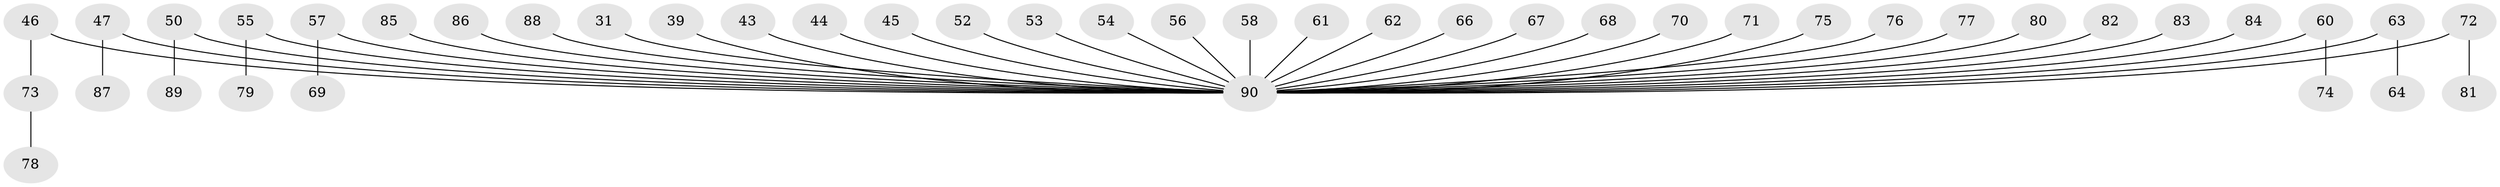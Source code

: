 // original degree distribution, {3: 0.1, 9: 0.011111111111111112, 7: 0.011111111111111112, 4: 0.1, 2: 0.2222222222222222, 6: 0.011111111111111112, 5: 0.011111111111111112, 1: 0.5333333333333333}
// Generated by graph-tools (version 1.1) at 2025/52/03/09/25 04:52:47]
// undirected, 45 vertices, 44 edges
graph export_dot {
graph [start="1"]
  node [color=gray90,style=filled];
  31;
  39;
  43;
  44;
  45;
  46;
  47;
  50;
  52;
  53;
  54;
  55;
  56;
  57 [super="+42"];
  58;
  60;
  61;
  62;
  63;
  64;
  66;
  67;
  68;
  69;
  70;
  71;
  72;
  73;
  74;
  75;
  76;
  77;
  78;
  79;
  80;
  81;
  82;
  83;
  84;
  85;
  86;
  87;
  88;
  89;
  90 [super="+26+59+35+41+65"];
  31 -- 90;
  39 -- 90;
  43 -- 90;
  44 -- 90;
  45 -- 90;
  46 -- 73;
  46 -- 90;
  47 -- 87;
  47 -- 90;
  50 -- 89;
  50 -- 90;
  52 -- 90;
  53 -- 90;
  54 -- 90;
  55 -- 79;
  55 -- 90;
  56 -- 90;
  57 -- 69;
  57 -- 90;
  58 -- 90;
  60 -- 74;
  60 -- 90;
  61 -- 90;
  62 -- 90;
  63 -- 64;
  63 -- 90;
  66 -- 90;
  67 -- 90;
  68 -- 90;
  70 -- 90;
  71 -- 90;
  72 -- 81;
  72 -- 90;
  73 -- 78;
  75 -- 90;
  76 -- 90;
  77 -- 90;
  80 -- 90;
  82 -- 90;
  83 -- 90;
  84 -- 90;
  85 -- 90;
  86 -- 90;
  88 -- 90;
}
